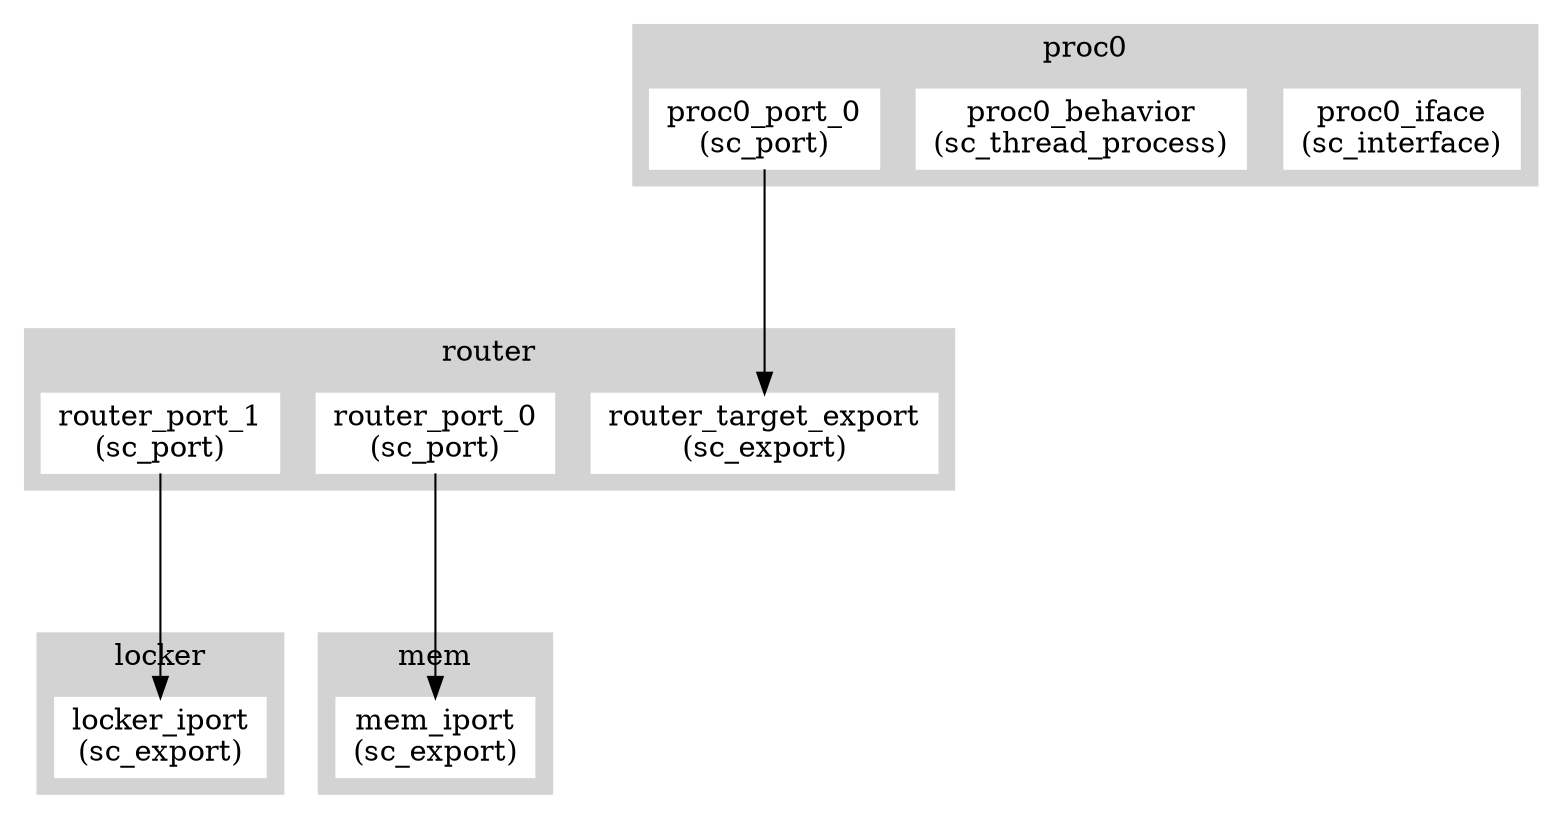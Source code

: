 digraph {
ranksep=1.5;
subgraph cluster0{
node[shape=box,style=filled,color=white];
style=filled;
color=lightgrey;
mem_iport [label="mem_iport\n(sc_export)"];
label="mem";
}
subgraph cluster1{
node[shape=box,style=filled,color=white];
style=filled;
color=lightgrey;
router_target_export [label="router_target_export\n(sc_export)"];
router_port_1 [label="router_port_1\n(sc_port)"];
router_port_0 [label="router_port_0\n(sc_port)"];
label="router";
}
subgraph cluster2{
node[shape=box,style=filled,color=white];
style=filled;
color=lightgrey;
locker_iport [label="locker_iport\n(sc_export)"];
label="locker";
}
subgraph cluster3{
node[shape=box,style=filled,color=white];
style=filled;
color=lightgrey;
proc0_iface [label="proc0_iface\n(sc_interface)"];
proc0_behavior [label="proc0_behavior\n(sc_thread_process)"];
proc0_port_0 [label="proc0_port_0\n(sc_port)"];
label="proc0";
}
router_port_1 -> locker_iport
router_port_0 -> mem_iport
proc0_port_0 -> router_target_export
}